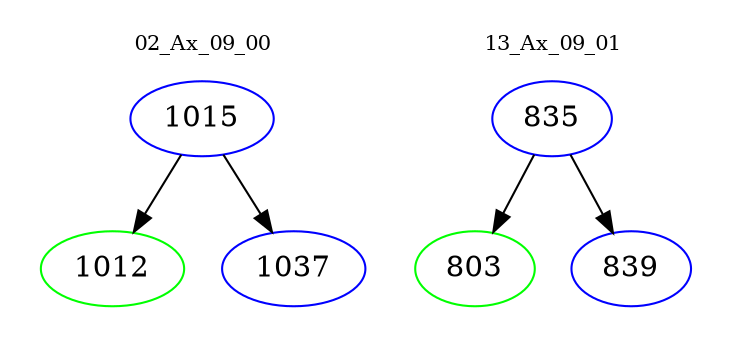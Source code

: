 digraph{
subgraph cluster_0 {
color = white
label = "02_Ax_09_00";
fontsize=10;
T0_1015 [label="1015", color="blue"]
T0_1015 -> T0_1012 [color="black"]
T0_1012 [label="1012", color="green"]
T0_1015 -> T0_1037 [color="black"]
T0_1037 [label="1037", color="blue"]
}
subgraph cluster_1 {
color = white
label = "13_Ax_09_01";
fontsize=10;
T1_835 [label="835", color="blue"]
T1_835 -> T1_803 [color="black"]
T1_803 [label="803", color="green"]
T1_835 -> T1_839 [color="black"]
T1_839 [label="839", color="blue"]
}
}
